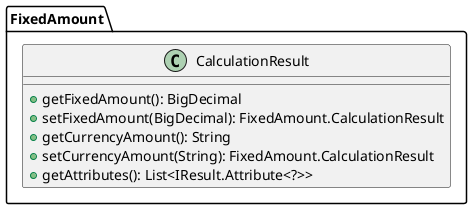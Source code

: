 @startuml

    class FixedAmount.CalculationResult [[FixedAmount.CalculationResult.html]] {
        +getFixedAmount(): BigDecimal
        +setFixedAmount(BigDecimal): FixedAmount.CalculationResult
        +getCurrencyAmount(): String
        +setCurrencyAmount(String): FixedAmount.CalculationResult
        +getAttributes(): List<IResult.Attribute<?>>
    }

@enduml
